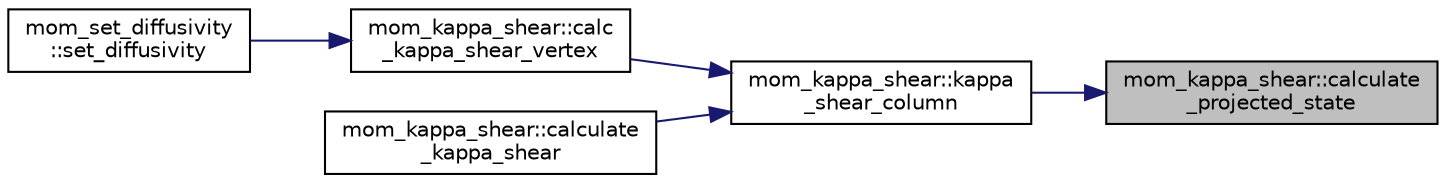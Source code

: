 digraph "mom_kappa_shear::calculate_projected_state"
{
 // INTERACTIVE_SVG=YES
 // LATEX_PDF_SIZE
  edge [fontname="Helvetica",fontsize="10",labelfontname="Helvetica",labelfontsize="10"];
  node [fontname="Helvetica",fontsize="10",shape=record];
  rankdir="RL";
  Node1 [label="mom_kappa_shear::calculate\l_projected_state",height=0.2,width=0.4,color="black", fillcolor="grey75", style="filled", fontcolor="black",tooltip="This subroutine calculates the velocities, temperature and salinity that the water column will have a..."];
  Node1 -> Node2 [dir="back",color="midnightblue",fontsize="10",style="solid",fontname="Helvetica"];
  Node2 [label="mom_kappa_shear::kappa\l_shear_column",height=0.2,width=0.4,color="black", fillcolor="white", style="filled",URL="$namespacemom__kappa__shear.html#a2e958f055f3a86997c989f200f2752ba",tooltip="This subroutine calculates shear-driven diffusivity and TKE in a single column."];
  Node2 -> Node3 [dir="back",color="midnightblue",fontsize="10",style="solid",fontname="Helvetica"];
  Node3 [label="mom_kappa_shear::calc\l_kappa_shear_vertex",height=0.2,width=0.4,color="black", fillcolor="white", style="filled",URL="$namespacemom__kappa__shear.html#a2d8e291656bab5f83179523c4bea4d85",tooltip="Subroutine for calculating shear-driven diffusivity and TKE in corner columns."];
  Node3 -> Node4 [dir="back",color="midnightblue",fontsize="10",style="solid",fontname="Helvetica"];
  Node4 [label="mom_set_diffusivity\l::set_diffusivity",height=0.2,width=0.4,color="black", fillcolor="white", style="filled",URL="$namespacemom__set__diffusivity.html#a7c293162d6c8efb882c8b04b4ea5241d",tooltip="Sets the interior vertical diffusion of scalars due to the following processes:"];
  Node2 -> Node5 [dir="back",color="midnightblue",fontsize="10",style="solid",fontname="Helvetica"];
  Node5 [label="mom_kappa_shear::calculate\l_kappa_shear",height=0.2,width=0.4,color="black", fillcolor="white", style="filled",URL="$namespacemom__kappa__shear.html#a3f00b08e1174690d40c0c2065fa9a8b1",tooltip="Subroutine for calculating shear-driven diffusivity and TKE in tracer columns."];
}
